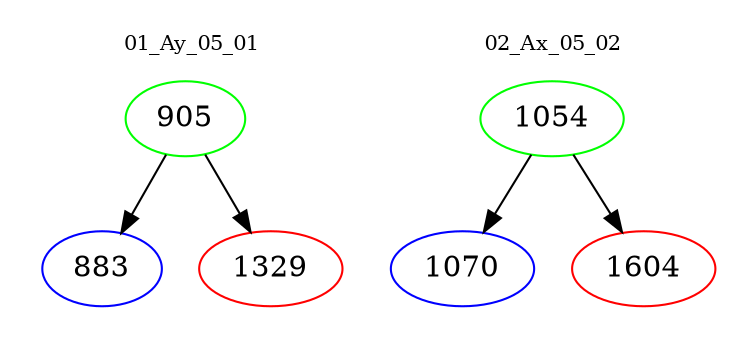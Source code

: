 digraph{
subgraph cluster_0 {
color = white
label = "01_Ay_05_01";
fontsize=10;
T0_905 [label="905", color="green"]
T0_905 -> T0_883 [color="black"]
T0_883 [label="883", color="blue"]
T0_905 -> T0_1329 [color="black"]
T0_1329 [label="1329", color="red"]
}
subgraph cluster_1 {
color = white
label = "02_Ax_05_02";
fontsize=10;
T1_1054 [label="1054", color="green"]
T1_1054 -> T1_1070 [color="black"]
T1_1070 [label="1070", color="blue"]
T1_1054 -> T1_1604 [color="black"]
T1_1604 [label="1604", color="red"]
}
}
